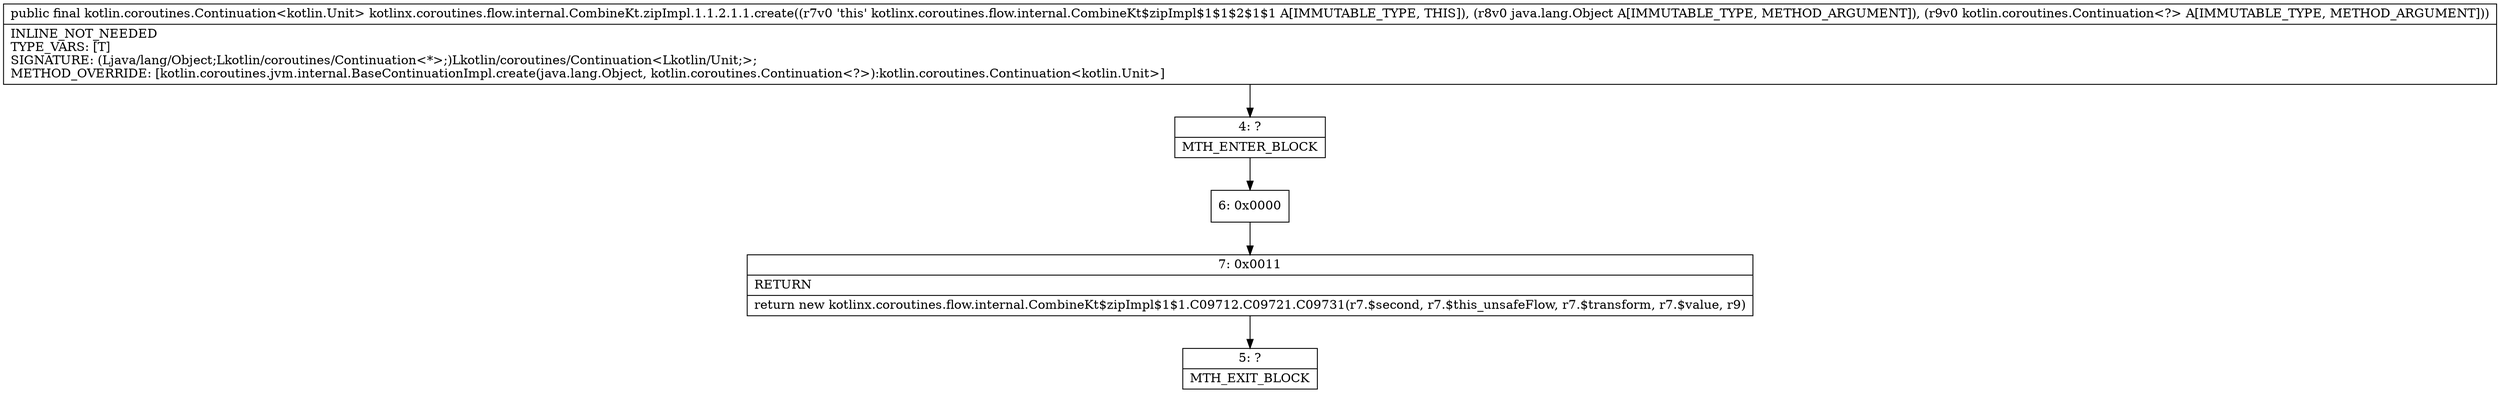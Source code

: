 digraph "CFG forkotlinx.coroutines.flow.internal.CombineKt.zipImpl.1.1.2.1.1.create(Ljava\/lang\/Object;Lkotlin\/coroutines\/Continuation;)Lkotlin\/coroutines\/Continuation;" {
Node_4 [shape=record,label="{4\:\ ?|MTH_ENTER_BLOCK\l}"];
Node_6 [shape=record,label="{6\:\ 0x0000}"];
Node_7 [shape=record,label="{7\:\ 0x0011|RETURN\l|return new kotlinx.coroutines.flow.internal.CombineKt$zipImpl$1$1.C09712.C09721.C09731(r7.$second, r7.$this_unsafeFlow, r7.$transform, r7.$value, r9)\l}"];
Node_5 [shape=record,label="{5\:\ ?|MTH_EXIT_BLOCK\l}"];
MethodNode[shape=record,label="{public final kotlin.coroutines.Continuation\<kotlin.Unit\> kotlinx.coroutines.flow.internal.CombineKt.zipImpl.1.1.2.1.1.create((r7v0 'this' kotlinx.coroutines.flow.internal.CombineKt$zipImpl$1$1$2$1$1 A[IMMUTABLE_TYPE, THIS]), (r8v0 java.lang.Object A[IMMUTABLE_TYPE, METHOD_ARGUMENT]), (r9v0 kotlin.coroutines.Continuation\<?\> A[IMMUTABLE_TYPE, METHOD_ARGUMENT]))  | INLINE_NOT_NEEDED\lTYPE_VARS: [T]\lSIGNATURE: (Ljava\/lang\/Object;Lkotlin\/coroutines\/Continuation\<*\>;)Lkotlin\/coroutines\/Continuation\<Lkotlin\/Unit;\>;\lMETHOD_OVERRIDE: [kotlin.coroutines.jvm.internal.BaseContinuationImpl.create(java.lang.Object, kotlin.coroutines.Continuation\<?\>):kotlin.coroutines.Continuation\<kotlin.Unit\>]\l}"];
MethodNode -> Node_4;Node_4 -> Node_6;
Node_6 -> Node_7;
Node_7 -> Node_5;
}

